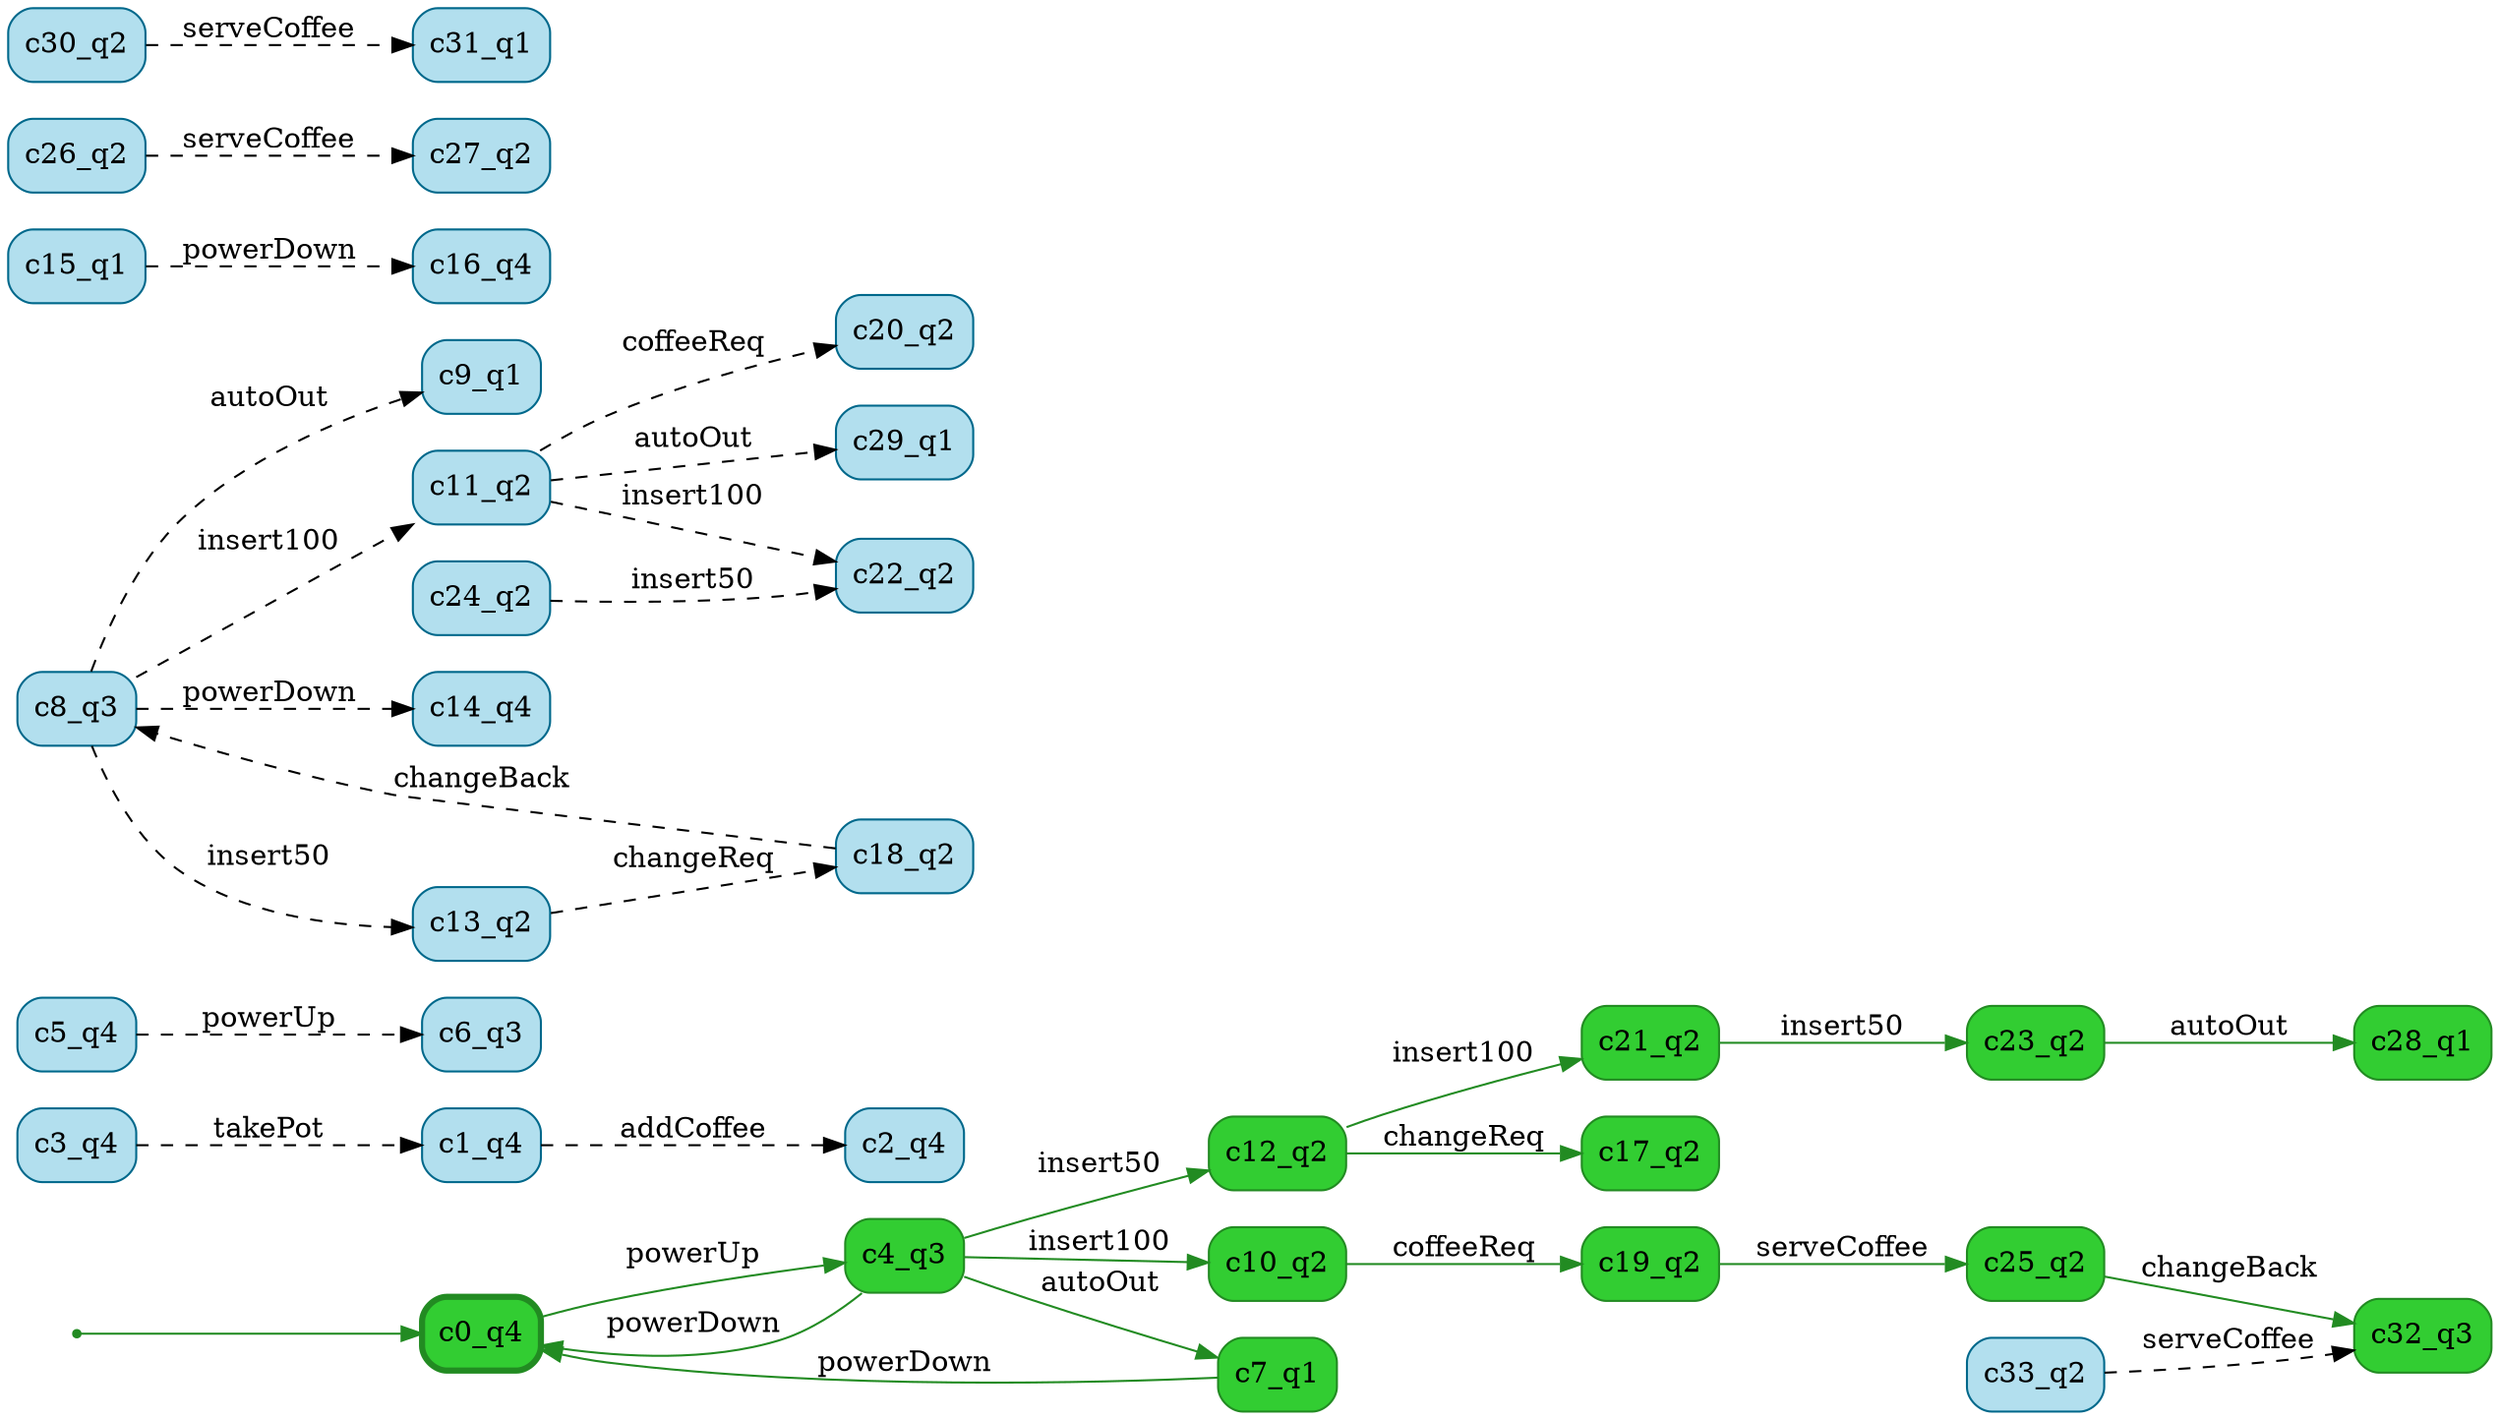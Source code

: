 digraph g {

	rankdir="LR"

	__invisible__[shape="point", color="forestgreen"]
	c0_q4[label="c0_q4", shape="box", style="rounded, filled", color="forestgreen", fillcolor="limegreen", penwidth=3] // Initial
	c4_q3[label="c4_q3", shape="box", style="rounded, filled", color="forestgreen", fillcolor="limegreen"]
	c7_q1[label="c7_q1", shape="box", style="rounded, filled", color="forestgreen", fillcolor="limegreen"]
	c10_q2[label="c10_q2", shape="box", style="rounded, filled", color="forestgreen", fillcolor="limegreen"]
	c19_q2[label="c19_q2", shape="box", style="rounded, filled", color="forestgreen", fillcolor="limegreen"]
	c25_q2[label="c25_q2", shape="box", style="rounded, filled", color="forestgreen", fillcolor="limegreen"]
	c32_q3[label="c32_q3", shape="box", style="rounded, filled", color="forestgreen", fillcolor="limegreen"]
	c12_q2[label="c12_q2", shape="box", style="rounded, filled", color="forestgreen", fillcolor="limegreen"]
	c17_q2[label="c17_q2", shape="box", style="rounded, filled", color="forestgreen", fillcolor="limegreen"]
	c21_q2[label="c21_q2", shape="box", style="rounded, filled", color="forestgreen", fillcolor="limegreen"]
	c23_q2[label="c23_q2", shape="box", style="rounded, filled", color="forestgreen", fillcolor="limegreen"]
	c28_q1[label="c28_q1", shape="box", style="rounded, filled", color="forestgreen", fillcolor="limegreen"]
	c1_q4[label="c1_q4", shape="box", style="rounded, filled", color="deepskyblue4", fillcolor="lightblue2"]
	c2_q4[label="c2_q4", shape="box", style="rounded, filled", color="deepskyblue4", fillcolor="lightblue2"]
	c3_q4[label="c3_q4", shape="box", style="rounded, filled", color="deepskyblue4", fillcolor="lightblue2"]
	c5_q4[label="c5_q4", shape="box", style="rounded, filled", color="deepskyblue4", fillcolor="lightblue2"]
	c6_q3[label="c6_q3", shape="box", style="rounded, filled", color="deepskyblue4", fillcolor="lightblue2"]
	c8_q3[label="c8_q3", shape="box", style="rounded, filled", color="deepskyblue4", fillcolor="lightblue2"]
	c9_q1[label="c9_q1", shape="box", style="rounded, filled", color="deepskyblue4", fillcolor="lightblue2"]
	c11_q2[label="c11_q2", shape="box", style="rounded, filled", color="deepskyblue4", fillcolor="lightblue2"]
	c13_q2[label="c13_q2", shape="box", style="rounded, filled", color="deepskyblue4", fillcolor="lightblue2"]
	c14_q4[label="c14_q4", shape="box", style="rounded, filled", color="deepskyblue4", fillcolor="lightblue2"]
	c15_q1[label="c15_q1", shape="box", style="rounded, filled", color="deepskyblue4", fillcolor="lightblue2"]
	c16_q4[label="c16_q4", shape="box", style="rounded, filled", color="deepskyblue4", fillcolor="lightblue2"]
	c18_q2[label="c18_q2", shape="box", style="rounded, filled", color="deepskyblue4", fillcolor="lightblue2"]
	c20_q2[label="c20_q2", shape="box", style="rounded, filled", color="deepskyblue4", fillcolor="lightblue2"]
	c22_q2[label="c22_q2", shape="box", style="rounded, filled", color="deepskyblue4", fillcolor="lightblue2"]
	c24_q2[label="c24_q2", shape="box", style="rounded, filled", color="deepskyblue4", fillcolor="lightblue2"]
	c26_q2[label="c26_q2", shape="box", style="rounded, filled", color="deepskyblue4", fillcolor="lightblue2"]
	c27_q2[label="c27_q2", shape="box", style="rounded, filled", color="deepskyblue4", fillcolor="lightblue2"]
	c29_q1[label="c29_q1", shape="box", style="rounded, filled", color="deepskyblue4", fillcolor="lightblue2"]
	c30_q2[label="c30_q2", shape="box", style="rounded, filled", color="deepskyblue4", fillcolor="lightblue2"]
	c31_q1[label="c31_q1", shape="box", style="rounded, filled", color="deepskyblue4", fillcolor="lightblue2"]
	c33_q2[label="c33_q2", shape="box", style="rounded, filled", color="deepskyblue4", fillcolor="lightblue2"]

	__invisible__ -> c0_q4[color="forestgreen"]
	c0_q4 -> c4_q3[label="powerUp", color="forestgreen"]
	c4_q3 -> c7_q1[label="autoOut", color="forestgreen"]
	c7_q1 -> c0_q4[label="powerDown", color="forestgreen"]
	c4_q3 -> c10_q2[label="insert100", color="forestgreen"]
	c10_q2 -> c19_q2[label="coffeeReq", color="forestgreen"]
	c19_q2 -> c25_q2[label="serveCoffee", color="forestgreen"]
	c25_q2 -> c32_q3[label="changeBack", color="forestgreen"]
	c4_q3 -> c12_q2[label="insert50", color="forestgreen"]
	c12_q2 -> c17_q2[label="changeReq", color="forestgreen"]
	c12_q2 -> c21_q2[label="insert100", color="forestgreen"]
	c21_q2 -> c23_q2[label="insert50", color="forestgreen"]
	c23_q2 -> c28_q1[label="autoOut", color="forestgreen"]
	c4_q3 -> c0_q4[label="powerDown", color="forestgreen"]
	c1_q4 -> c2_q4[label="addCoffee", color="black", style="dashed"]
	c3_q4 -> c1_q4[label="takePot", color="black", style="dashed"]
	c5_q4 -> c6_q3[label="powerUp", color="black", style="dashed"]
	c8_q3 -> c9_q1[label="autoOut", color="black", style="dashed"]
	c8_q3 -> c11_q2[label="insert100", color="black", style="dashed"]
	c8_q3 -> c13_q2[label="insert50", color="black", style="dashed"]
	c8_q3 -> c14_q4[label="powerDown", color="black", style="dashed"]
	c15_q1 -> c16_q4[label="powerDown", color="black", style="dashed"]
	c13_q2 -> c18_q2[label="changeReq", color="black", style="dashed"]
	c11_q2 -> c20_q2[label="coffeeReq", color="black", style="dashed"]
	c11_q2 -> c22_q2[label="insert100", color="black", style="dashed"]
	c24_q2 -> c22_q2[label="insert50", color="black", style="dashed"]
	c26_q2 -> c27_q2[label="serveCoffee", color="black", style="dashed"]
	c11_q2 -> c29_q1[label="autoOut", color="black", style="dashed"]
	c30_q2 -> c31_q1[label="serveCoffee", color="black", style="dashed"]
	c18_q2 -> c8_q3[label="changeBack", color="black", style="dashed"]
	c33_q2 -> c32_q3[label="serveCoffee", color="black", style="dashed"]

}
